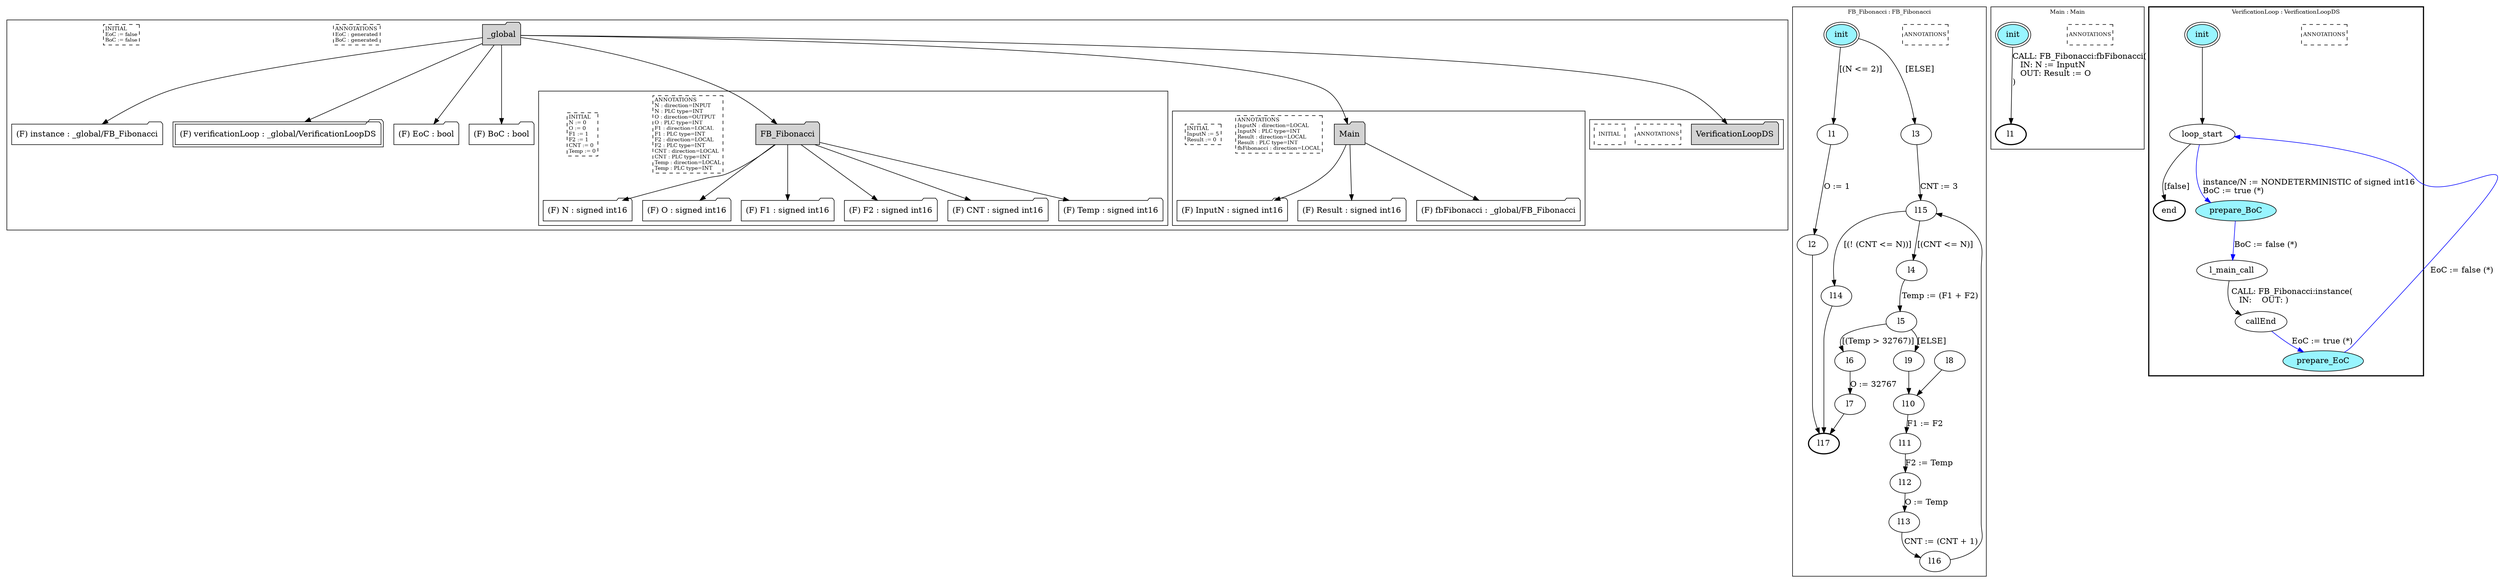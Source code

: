 digraph G {
	subgraph cluster__global1188006919 {
		node [shape="folder", style="filled"];
		//label="_global";
		_global1188006919 [label="_global"];
		_global1188006919 -> instance622955085;
		instance622955085 [label = "(F) instance : _global/FB_Fibonacci", fillcolor="white" ];
		_global1188006919 -> verificationLoop861339480;
		verificationLoop861339480 [label = "(F) verificationLoop : _global/VerificationLoopDS", fillcolor="white" , peripheries=2];
		_global1188006919 -> EoC1783296129;
		EoC1783296129 [label = "(F) EoC : bool", fillcolor="white" ];
		_global1188006919 -> BoC997657863;
		BoC997657863 [label = "(F) BoC : bool", fillcolor="white" ];
		_global1188006919 -> FB_Fibonacci190245996;
		subgraph cluster_FB_Fibonacci190245996 {
			node [shape="folder", style="filled"];
			//label="FB_Fibonacci";
			FB_Fibonacci190245996 [label="FB_Fibonacci"];
			FB_Fibonacci190245996 -> N1238292935;
			N1238292935 [label = "(F) N : signed int16", fillcolor="white" ];
			FB_Fibonacci190245996 -> O929757060;
			O929757060 [label = "(F) O : signed int16", fillcolor="white" ];
			FB_Fibonacci190245996 -> F1457684981;
			F1457684981 [label = "(F) F1 : signed int16", fillcolor="white" ];
			FB_Fibonacci190245996 -> F2797374927;
			F2797374927 [label = "(F) F2 : signed int16", fillcolor="white" ];
			FB_Fibonacci190245996 -> CNT431996456;
			CNT431996456 [label = "(F) CNT : signed int16", fillcolor="white" ];
			FB_Fibonacci190245996 -> Temp364998425;
			Temp364998425 [label = "(F) Temp : signed int16", fillcolor="white" ];
			
			annotations_pseudonode_FB_Fibonacci190245996 [
				label="ANNOTATIONS\lN : direction=INPUT\lN : PLC type=INT\lO : direction=OUTPUT\lO : PLC type=INT\lF1 : direction=LOCAL\lF1 : PLC type=INT\lF2 : direction=LOCAL\lF2 : PLC type=INT\lCNT : direction=LOCAL\lCNT : PLC type=INT\lTemp : direction=LOCAL\lTemp : PLC type=INT\l",
				fontsize=9, margin="0.04,0.04", fillcolor="white", shape="rectangle", style="dashed"];
			initamt_pseudonode_FB_Fibonacci190245996 [
				label="INITIAL\lN := 0\lO := 0\lF1 := 1\lF2 := 1\lCNT := 0\lTemp := 0\l",
				fontsize=9, margin="0.04,0.04", fillcolor="lightyellow", shape="rectangle", style="dashed"];
		}
		_global1188006919 -> Main925455585;
		subgraph cluster_Main925455585 {
			node [shape="folder", style="filled"];
			//label="Main";
			Main925455585 [label="Main"];
			Main925455585 -> InputN1736230120;
			InputN1736230120 [label = "(F) InputN : signed int16", fillcolor="white" ];
			Main925455585 -> Result1035062904;
			Result1035062904 [label = "(F) Result : signed int16", fillcolor="white" ];
			Main925455585 -> fbFibonacci969407243;
			fbFibonacci969407243 [label = "(F) fbFibonacci : _global/FB_Fibonacci", fillcolor="white" ];
			
			annotations_pseudonode_Main925455585 [
				label="ANNOTATIONS\lInputN : direction=LOCAL\lInputN : PLC type=INT\lResult : direction=LOCAL\lResult : PLC type=INT\lfbFibonacci : direction=LOCAL\l",
				fontsize=9, margin="0.04,0.04", fillcolor="white", shape="rectangle", style="dashed"];
			initamt_pseudonode_Main925455585 [
				label="INITIAL\lInputN := 5\lResult := 0\l",
				fontsize=9, margin="0.04,0.04", fillcolor="lightyellow", shape="rectangle", style="dashed"];
		}
		_global1188006919 -> VerificationLoopDS1542221;
		subgraph cluster_VerificationLoopDS1542221 {
			node [shape="folder", style="filled"];
			//label="VerificationLoopDS";
			VerificationLoopDS1542221 [label="VerificationLoopDS"];
			
			annotations_pseudonode_VerificationLoopDS1542221 [
				label="ANNOTATIONS",
				fontsize=9, margin="0.04,0.04", fillcolor="white", shape="rectangle", style="dashed"];
			initamt_pseudonode_VerificationLoopDS1542221 [
				label="INITIAL",
				fontsize=9, margin="0.04,0.04", fillcolor="lightyellow", shape="rectangle", style="dashed"];
		}
		
		annotations_pseudonode__global1188006919 [
			label="ANNOTATIONS\lEoC : generated\lBoC : generated\l",
			fontsize=9, margin="0.04,0.04", fillcolor="white", shape="rectangle", style="dashed"];
		initamt_pseudonode__global1188006919 [
			label="INITIAL\lEoC := false\lBoC := false\l",
			fontsize=9, margin="0.04,0.04", fillcolor="lightyellow", shape="rectangle", style="dashed"];
	}
	subgraph clusterFB_Fibonacci {
		node [style="filled"];
		color="black";
		fontsize=10;
		ranksep=0.4;
		
		label="FB_Fibonacci : FB_Fibonacci";
		
		annotations_pseudonode_FB_Fibonacci [
			label="ANNOTATIONS",
			fontsize=9, margin="0.04,0.04", fillcolor="white", shape="rectangle", style="dashed"];
		
		init_FB_Fibonacci [label="init", color="black", fillcolor="cadetblue1", peripheries=2, shape="ellipse"];
		l1_FB_Fibonacci [label="l1", color="black", fillcolor="white", shape="ellipse"];
		l2_FB_Fibonacci [label="l2", color="black", fillcolor="white", shape="ellipse"];
		l3_FB_Fibonacci [label="l3", color="black", fillcolor="white", shape="ellipse"];
		l4_FB_Fibonacci [label="l4", color="black", fillcolor="white", shape="ellipse"];
		l5_FB_Fibonacci [label="l5", color="black", fillcolor="white", shape="ellipse"];
		l6_FB_Fibonacci [label="l6", color="black", fillcolor="white", shape="ellipse"];
		l7_FB_Fibonacci [label="l7", color="black", fillcolor="white", shape="ellipse"];
		l8_FB_Fibonacci [label="l8", color="black", fillcolor="white", shape="ellipse"];
		l9_FB_Fibonacci [label="l9", color="black", fillcolor="white", shape="ellipse"];
		l10_FB_Fibonacci [label="l10", color="black", fillcolor="white", shape="ellipse"];
		l11_FB_Fibonacci [label="l11", color="black", fillcolor="white", shape="ellipse"];
		l12_FB_Fibonacci [label="l12", color="black", fillcolor="white", shape="ellipse"];
		l13_FB_Fibonacci [label="l13", color="black", fillcolor="white", shape="ellipse"];
		l14_FB_Fibonacci [label="l14", color="black", fillcolor="white", shape="ellipse"];
		l15_FB_Fibonacci [label="l15", color="black", fillcolor="white", shape="ellipse"];
		l16_FB_Fibonacci [label="l16", color="black", fillcolor="white", shape="ellipse"];
		l17_FB_Fibonacci [label="l17", color="black", fillcolor="white", style=bold, shape="ellipse"];
		init_FB_Fibonacci -> l1_FB_Fibonacci [color="black", label="[(N <= 2)]"];
		l1_FB_Fibonacci -> l2_FB_Fibonacci [color="black", label="O := 1"];
		init_FB_Fibonacci -> l3_FB_Fibonacci [color="black", label="[ELSE]"];
		l4_FB_Fibonacci -> l5_FB_Fibonacci [color="black", label="Temp := (F1 + F2)"];
		l5_FB_Fibonacci -> l6_FB_Fibonacci [color="black", label="[(Temp > 32767)]"];
		l6_FB_Fibonacci -> l7_FB_Fibonacci [color="black", label="O := 32767"];
		l5_FB_Fibonacci -> l9_FB_Fibonacci [color="black", label="[ELSE]"];
		l8_FB_Fibonacci -> l10_FB_Fibonacci [color="black", label=""];
		l9_FB_Fibonacci -> l10_FB_Fibonacci [color="black", label=""];
		l10_FB_Fibonacci -> l11_FB_Fibonacci [color="black", label="F1 := F2"];
		l11_FB_Fibonacci -> l12_FB_Fibonacci [color="black", label="F2 := Temp"];
		l12_FB_Fibonacci -> l13_FB_Fibonacci [color="black", label="O := Temp"];
		l3_FB_Fibonacci -> l15_FB_Fibonacci [color="black", label="CNT := 3"];
		l15_FB_Fibonacci -> l4_FB_Fibonacci [color="black", label="[(CNT <= N)]"];
		l15_FB_Fibonacci -> l14_FB_Fibonacci [color="black", label="[(! (CNT <= N))]"];
		l13_FB_Fibonacci -> l16_FB_Fibonacci [color="black", label="CNT := (CNT + 1)"];
		l16_FB_Fibonacci -> l15_FB_Fibonacci [color="black", label=""];
		l2_FB_Fibonacci -> l17_FB_Fibonacci [color="black", label=""];
		l14_FB_Fibonacci -> l17_FB_Fibonacci [color="black", label=""];
		l7_FB_Fibonacci -> l17_FB_Fibonacci [color="black", label=""];
	}
	subgraph clusterMain {
		node [style="filled"];
		color="black";
		fontsize=10;
		ranksep=0.4;
		
		label="Main : Main";
		
		annotations_pseudonode_Main [
			label="ANNOTATIONS",
			fontsize=9, margin="0.04,0.04", fillcolor="white", shape="rectangle", style="dashed"];
		
		init_Main [label="init", color="black", fillcolor="cadetblue1", peripheries=2, shape="ellipse"];
		l1_Main [label="l1", color="black", fillcolor="white", style=bold, shape="ellipse"];
		init_Main -> l1_Main [color="black", label="CALL: FB_Fibonacci:fbFibonacci(\l   IN: N := InputN\l   OUT: Result := O\l)\l"];
	}
	subgraph clusterVerificationLoop {
		node [style="filled"];
		style=bold;
		color="black";
		fontsize=10;
		ranksep=0.4;
		
		label="VerificationLoop : VerificationLoopDS";
		
		annotations_pseudonode_VerificationLoop [
			label="ANNOTATIONS",
			fontsize=9, margin="0.04,0.04", fillcolor="white", shape="rectangle", style="dashed"];
		
		init_VerificationLoop [label="init", color="black", fillcolor="cadetblue1", peripheries=2, shape="ellipse"];
		end_VerificationLoop [label="end", color="black", fillcolor="cadetblue1", style=bold, shape="ellipse"];
		loop_start_VerificationLoop [label="loop_start", color="black", fillcolor="white", shape="ellipse"];
		prepare_BoC_VerificationLoop [label="prepare_BoC", color="black", fillcolor="cadetblue1", shape="ellipse"];
		l_main_call_VerificationLoop [label="l_main_call", color="black", fillcolor="white", shape="ellipse"];
		callEnd_VerificationLoop [label="callEnd", color="black", fillcolor="white", shape="ellipse"];
		prepare_EoC_VerificationLoop [label="prepare_EoC", color="black", fillcolor="cadetblue1", shape="ellipse"];
		init_VerificationLoop -> loop_start_VerificationLoop [color="black", label=""];
		loop_start_VerificationLoop -> prepare_BoC_VerificationLoop [color="blue", label="instance/N := NONDETERMINISTIC of signed int16\lBoC := true (*)\l"];
		prepare_BoC_VerificationLoop -> l_main_call_VerificationLoop [color="blue", label="BoC := false (*)"];
		l_main_call_VerificationLoop -> callEnd_VerificationLoop [color="black", label="CALL: FB_Fibonacci:instance(\l   IN:    OUT: )\l"];
		callEnd_VerificationLoop -> prepare_EoC_VerificationLoop [color="blue", label="EoC := true (*)"];
		prepare_EoC_VerificationLoop -> loop_start_VerificationLoop [color="blue", label="EoC := false (*)"];
		loop_start_VerificationLoop -> end_VerificationLoop [color="black", label="[false]"];
	}
}

